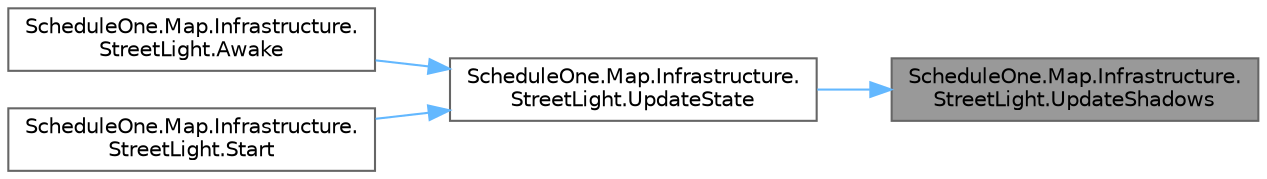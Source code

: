 digraph "ScheduleOne.Map.Infrastructure.StreetLight.UpdateShadows"
{
 // LATEX_PDF_SIZE
  bgcolor="transparent";
  edge [fontname=Helvetica,fontsize=10,labelfontname=Helvetica,labelfontsize=10];
  node [fontname=Helvetica,fontsize=10,shape=box,height=0.2,width=0.4];
  rankdir="RL";
  Node1 [id="Node000001",label="ScheduleOne.Map.Infrastructure.\lStreetLight.UpdateShadows",height=0.2,width=0.4,color="gray40", fillcolor="grey60", style="filled", fontcolor="black",tooltip=" "];
  Node1 -> Node2 [id="edge1_Node000001_Node000002",dir="back",color="steelblue1",style="solid",tooltip=" "];
  Node2 [id="Node000002",label="ScheduleOne.Map.Infrastructure.\lStreetLight.UpdateState",height=0.2,width=0.4,color="grey40", fillcolor="white", style="filled",URL="$class_schedule_one_1_1_map_1_1_infrastructure_1_1_street_light.html#a8ecc92513489bcc9d189346f8326329f",tooltip=" "];
  Node2 -> Node3 [id="edge2_Node000002_Node000003",dir="back",color="steelblue1",style="solid",tooltip=" "];
  Node3 [id="Node000003",label="ScheduleOne.Map.Infrastructure.\lStreetLight.Awake",height=0.2,width=0.4,color="grey40", fillcolor="white", style="filled",URL="$class_schedule_one_1_1_map_1_1_infrastructure_1_1_street_light.html#a638dfb06ee9c18a9da52eccd53cf64bd",tooltip=" "];
  Node2 -> Node4 [id="edge3_Node000002_Node000004",dir="back",color="steelblue1",style="solid",tooltip=" "];
  Node4 [id="Node000004",label="ScheduleOne.Map.Infrastructure.\lStreetLight.Start",height=0.2,width=0.4,color="grey40", fillcolor="white", style="filled",URL="$class_schedule_one_1_1_map_1_1_infrastructure_1_1_street_light.html#a8ca702c989af5e1bed09a99e3a8887f6",tooltip=" "];
}

